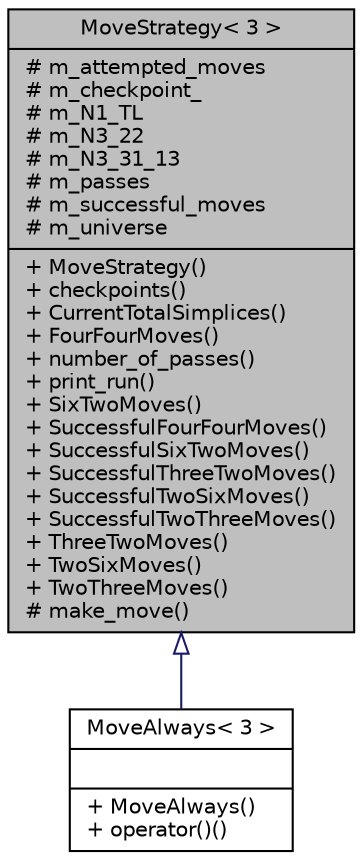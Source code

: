 digraph "MoveStrategy&lt; 3 &gt;"
{
 // LATEX_PDF_SIZE
  edge [fontname="Helvetica",fontsize="10",labelfontname="Helvetica",labelfontsize="10"];
  node [fontname="Helvetica",fontsize="10",shape=record];
  Node1 [label="{MoveStrategy\< 3 \>\n|# m_attempted_moves\l# m_checkpoint_\l# m_N1_TL\l# m_N3_22\l# m_N3_31_13\l# m_passes\l# m_successful_moves\l# m_universe\l|+ MoveStrategy()\l+ checkpoints()\l+ CurrentTotalSimplices()\l+ FourFourMoves()\l+ number_of_passes()\l+ print_run()\l+ SixTwoMoves()\l+ SuccessfulFourFourMoves()\l+ SuccessfulSixTwoMoves()\l+ SuccessfulThreeTwoMoves()\l+ SuccessfulTwoSixMoves()\l+ SuccessfulTwoThreeMoves()\l+ ThreeTwoMoves()\l+ TwoSixMoves()\l+ TwoThreeMoves()\l# make_move()\l}",height=0.2,width=0.4,color="black", fillcolor="grey75", style="filled", fontcolor="black",tooltip=" "];
  Node1 -> Node2 [dir="back",color="midnightblue",fontsize="10",style="solid",arrowtail="onormal",fontname="Helvetica"];
  Node2 [label="{MoveAlways\< 3 \>\n||+ MoveAlways()\l+ operator()()\l}",height=0.2,width=0.4,color="black", fillcolor="white", style="filled",URL="$class_move_always_3_013_01_4.html",tooltip=" "];
}
